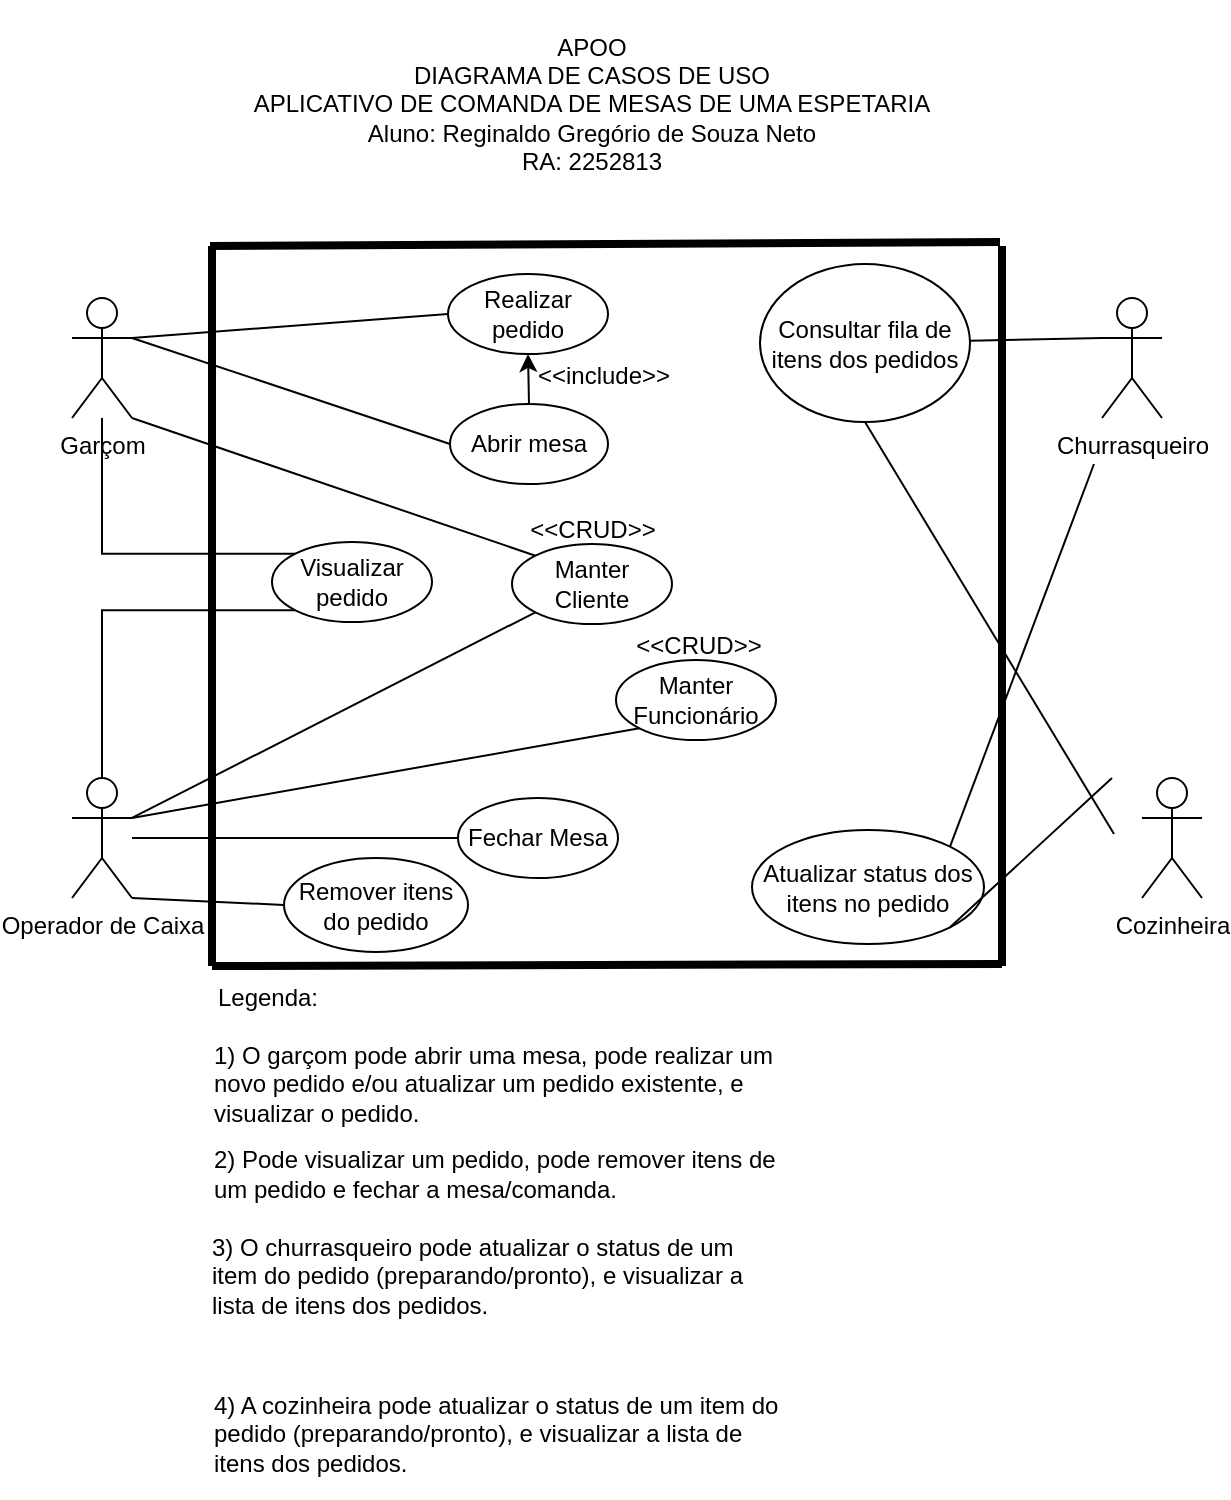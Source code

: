 <mxfile version="15.7.4" type="onedrive"><diagram id="9BY3EcTBJD_8_m3Gwz3d" name="Page-1"><mxGraphModel dx="1102" dy="614" grid="1" gridSize="1" guides="1" tooltips="1" connect="1" arrows="1" fold="1" page="1" pageScale="1" pageWidth="827" pageHeight="1169" math="0" shadow="0"><root><mxCell id="0"/><mxCell id="1" parent="0"/><mxCell id="s1MsN7XayoQl7w2DVzAY-1" value="Garçom" style="shape=umlActor;verticalLabelPosition=bottom;verticalAlign=top;html=1;outlineConnect=0;" parent="1" vertex="1"><mxGeometry x="80" y="250" width="30" height="60" as="geometry"/></mxCell><mxCell id="s1MsN7XayoQl7w2DVzAY-2" value="Operador de Caixa" style="shape=umlActor;verticalLabelPosition=bottom;verticalAlign=top;html=1;outlineConnect=0;" parent="1" vertex="1"><mxGeometry x="80" y="490" width="30" height="60" as="geometry"/></mxCell><mxCell id="s1MsN7XayoQl7w2DVzAY-3" value="Churrasqueiro" style="shape=umlActor;verticalLabelPosition=bottom;verticalAlign=top;html=1;outlineConnect=0;" parent="1" vertex="1"><mxGeometry x="595" y="250" width="30" height="60" as="geometry"/></mxCell><mxCell id="s1MsN7XayoQl7w2DVzAY-4" value="Cozinheira" style="shape=umlActor;verticalLabelPosition=bottom;verticalAlign=top;html=1;outlineConnect=0;" parent="1" vertex="1"><mxGeometry x="615" y="490" width="30" height="60" as="geometry"/></mxCell><mxCell id="s1MsN7XayoQl7w2DVzAY-6" value="" style="endArrow=none;html=1;rounded=0;strokeWidth=4;" parent="1" edge="1"><mxGeometry width="50" height="50" relative="1" as="geometry"><mxPoint x="150" y="584" as="sourcePoint"/><mxPoint x="150" y="224" as="targetPoint"/></mxGeometry></mxCell><mxCell id="s1MsN7XayoQl7w2DVzAY-10" value="" style="endArrow=none;html=1;rounded=0;strokeWidth=4;" parent="1" edge="1"><mxGeometry width="50" height="50" relative="1" as="geometry"><mxPoint x="545" y="584" as="sourcePoint"/><mxPoint x="545" y="224" as="targetPoint"/></mxGeometry></mxCell><mxCell id="s1MsN7XayoQl7w2DVzAY-11" value="" style="endArrow=none;html=1;rounded=0;strokeWidth=4;" parent="1" edge="1"><mxGeometry width="50" height="50" relative="1" as="geometry"><mxPoint x="150" y="584" as="sourcePoint"/><mxPoint x="545" y="583" as="targetPoint"/></mxGeometry></mxCell><mxCell id="s1MsN7XayoQl7w2DVzAY-30" style="edgeStyle=orthogonalEdgeStyle;rounded=0;orthogonalLoop=1;jettySize=auto;html=1;exitX=0;exitY=0.5;exitDx=0;exitDy=0;endArrow=none;endFill=0;" parent="1" source="s1MsN7XayoQl7w2DVzAY-12" target="s1MsN7XayoQl7w2DVzAY-2" edge="1"><mxGeometry relative="1" as="geometry"/></mxCell><mxCell id="s1MsN7XayoQl7w2DVzAY-12" value="Fechar Mesa" style="ellipse;whiteSpace=wrap;html=1;" parent="1" vertex="1"><mxGeometry x="273" y="500" width="80" height="40" as="geometry"/></mxCell><mxCell id="s1MsN7XayoQl7w2DVzAY-25" style="edgeStyle=orthogonalEdgeStyle;rounded=0;orthogonalLoop=1;jettySize=auto;html=1;exitX=0;exitY=0;exitDx=0;exitDy=0;endArrow=none;endFill=0;" parent="1" source="s1MsN7XayoQl7w2DVzAY-14" target="s1MsN7XayoQl7w2DVzAY-1" edge="1"><mxGeometry relative="1" as="geometry"/></mxCell><mxCell id="s1MsN7XayoQl7w2DVzAY-29" style="edgeStyle=orthogonalEdgeStyle;rounded=0;orthogonalLoop=1;jettySize=auto;html=1;exitX=0;exitY=1;exitDx=0;exitDy=0;entryX=0.5;entryY=0;entryDx=0;entryDy=0;entryPerimeter=0;endArrow=none;endFill=0;" parent="1" source="s1MsN7XayoQl7w2DVzAY-14" target="s1MsN7XayoQl7w2DVzAY-2" edge="1"><mxGeometry relative="1" as="geometry"/></mxCell><mxCell id="s1MsN7XayoQl7w2DVzAY-14" value="Visualizar pedido" style="ellipse;whiteSpace=wrap;html=1;" parent="1" vertex="1"><mxGeometry x="180" y="372" width="80" height="40" as="geometry"/></mxCell><mxCell id="s1MsN7XayoQl7w2DVzAY-15" value="Realizar pedido" style="ellipse;whiteSpace=wrap;html=1;" parent="1" vertex="1"><mxGeometry x="268" y="238" width="80" height="40" as="geometry"/></mxCell><mxCell id="s1MsN7XayoQl7w2DVzAY-31" value="Abrir mesa" style="ellipse;whiteSpace=wrap;html=1;" parent="1" vertex="1"><mxGeometry x="269" y="303" width="79" height="40" as="geometry"/></mxCell><mxCell id="s1MsN7XayoQl7w2DVzAY-33" value="Atualizar status dos itens no pedido" style="ellipse;whiteSpace=wrap;html=1;" parent="1" vertex="1"><mxGeometry x="420" y="516" width="116" height="57" as="geometry"/></mxCell><mxCell id="s1MsN7XayoQl7w2DVzAY-40" value="" style="endArrow=none;html=1;rounded=0;strokeWidth=1;entryX=0.5;entryY=1;entryDx=0;entryDy=0;" parent="1" target="FoxUNJjFNLvl4Ryhwb4Q-4" edge="1"><mxGeometry width="50" height="50" relative="1" as="geometry"><mxPoint x="601" y="518" as="sourcePoint"/><mxPoint x="453" y="447" as="targetPoint"/></mxGeometry></mxCell><mxCell id="s1MsN7XayoQl7w2DVzAY-41" value="" style="endArrow=none;html=1;rounded=0;strokeWidth=1;exitX=1;exitY=0;exitDx=0;exitDy=0;" parent="1" source="s1MsN7XayoQl7w2DVzAY-33" edge="1"><mxGeometry width="50" height="50" relative="1" as="geometry"><mxPoint x="551" y="420" as="sourcePoint"/><mxPoint x="591" y="333" as="targetPoint"/></mxGeometry></mxCell><mxCell id="s1MsN7XayoQl7w2DVzAY-42" value="" style="endArrow=none;html=1;rounded=0;strokeWidth=1;exitX=1;exitY=1;exitDx=0;exitDy=0;" parent="1" source="s1MsN7XayoQl7w2DVzAY-33" edge="1"><mxGeometry width="50" height="50" relative="1" as="geometry"><mxPoint x="598" y="449" as="sourcePoint"/><mxPoint x="600" y="490" as="targetPoint"/></mxGeometry></mxCell><mxCell id="s1MsN7XayoQl7w2DVzAY-43" value="" style="endArrow=classic;html=1;rounded=0;strokeWidth=1;exitX=0.5;exitY=0;exitDx=0;exitDy=0;entryX=0.5;entryY=1;entryDx=0;entryDy=0;" parent="1" source="s1MsN7XayoQl7w2DVzAY-31" target="s1MsN7XayoQl7w2DVzAY-15" edge="1"><mxGeometry width="50" height="50" relative="1" as="geometry"><mxPoint x="309" y="372" as="sourcePoint"/><mxPoint x="359" y="322" as="targetPoint"/></mxGeometry></mxCell><mxCell id="s1MsN7XayoQl7w2DVzAY-44" value="Remover itens do pedido" style="ellipse;whiteSpace=wrap;html=1;" parent="1" vertex="1"><mxGeometry x="186" y="530" width="92" height="47" as="geometry"/></mxCell><mxCell id="s1MsN7XayoQl7w2DVzAY-45" value="" style="endArrow=none;html=1;rounded=0;strokeWidth=1;entryX=0;entryY=0.5;entryDx=0;entryDy=0;exitX=1;exitY=1;exitDx=0;exitDy=0;exitPerimeter=0;" parent="1" source="s1MsN7XayoQl7w2DVzAY-2" target="s1MsN7XayoQl7w2DVzAY-44" edge="1"><mxGeometry width="50" height="50" relative="1" as="geometry"><mxPoint x="113" y="503" as="sourcePoint"/><mxPoint x="163" y="453" as="targetPoint"/></mxGeometry></mxCell><mxCell id="s1MsN7XayoQl7w2DVzAY-48" value="APOO&lt;br&gt;DIAGRAMA DE CASOS DE USO&lt;br&gt;APLICATIVO DE COMANDA DE MESAS DE UMA ESPETARIA&lt;br&gt;Aluno: Reginaldo Gregório de Souza Neto&lt;br&gt;RA: 2252813" style="text;html=1;strokeColor=none;fillColor=none;align=center;verticalAlign=middle;whiteSpace=wrap;rounded=0;" parent="1" vertex="1"><mxGeometry x="100" y="101" width="480" height="104" as="geometry"/></mxCell><mxCell id="s1MsN7XayoQl7w2DVzAY-50" value="Legenda:&lt;br&gt;" style="text;html=1;strokeColor=none;fillColor=none;align=center;verticalAlign=middle;whiteSpace=wrap;rounded=0;" parent="1" vertex="1"><mxGeometry x="148" y="585" width="60" height="30" as="geometry"/></mxCell><mxCell id="s1MsN7XayoQl7w2DVzAY-51" value="1) O garçom pode abrir uma mesa, pode realizar um novo pedido e/ou atualizar um pedido existente, e visualizar o pedido.&amp;nbsp;" style="text;html=1;strokeColor=none;fillColor=none;align=left;verticalAlign=middle;whiteSpace=wrap;rounded=0;fontStyle=0" parent="1" vertex="1"><mxGeometry x="149" y="610" width="285" height="65" as="geometry"/></mxCell><mxCell id="s1MsN7XayoQl7w2DVzAY-52" value="2) Pode visualizar um pedido, pode remover itens de um pedido e fechar a mesa/comanda." style="text;html=1;strokeColor=none;fillColor=none;align=left;verticalAlign=middle;whiteSpace=wrap;rounded=0;fontStyle=0" parent="1" vertex="1"><mxGeometry x="149" y="655" width="285" height="65" as="geometry"/></mxCell><mxCell id="s1MsN7XayoQl7w2DVzAY-53" value="" style="endArrow=none;html=1;rounded=0;strokeWidth=4;" parent="1" edge="1"><mxGeometry width="50" height="50" relative="1" as="geometry"><mxPoint x="149" y="224" as="sourcePoint"/><mxPoint x="544" y="222" as="targetPoint"/></mxGeometry></mxCell><mxCell id="s1MsN7XayoQl7w2DVzAY-55" value="3) O churrasqueiro pode atualizar o status de um item do pedido (preparando/pronto), e visualizar a lista de itens dos pedidos." style="text;html=1;strokeColor=none;fillColor=none;align=left;verticalAlign=middle;whiteSpace=wrap;rounded=0;fontStyle=0" parent="1" vertex="1"><mxGeometry x="148" y="706" width="285" height="65" as="geometry"/></mxCell><mxCell id="FoxUNJjFNLvl4Ryhwb4Q-3" value="&amp;lt;&amp;lt;include&amp;gt;&amp;gt;" style="text;html=1;strokeColor=none;fillColor=none;align=center;verticalAlign=middle;whiteSpace=wrap;rounded=0;" parent="1" vertex="1"><mxGeometry x="316" y="274" width="60" height="30" as="geometry"/></mxCell><mxCell id="FoxUNJjFNLvl4Ryhwb4Q-4" value="Consultar fila de itens dos pedidos" style="ellipse;whiteSpace=wrap;html=1;" parent="1" vertex="1"><mxGeometry x="424" y="233" width="105" height="79" as="geometry"/></mxCell><mxCell id="FoxUNJjFNLvl4Ryhwb4Q-6" value="" style="endArrow=none;html=1;rounded=0;entryX=0;entryY=0.333;entryDx=0;entryDy=0;entryPerimeter=0;" parent="1" source="FoxUNJjFNLvl4Ryhwb4Q-4" target="s1MsN7XayoQl7w2DVzAY-3" edge="1"><mxGeometry width="50" height="50" relative="1" as="geometry"><mxPoint x="482" y="328" as="sourcePoint"/><mxPoint x="532" y="278" as="targetPoint"/></mxGeometry></mxCell><mxCell id="FoxUNJjFNLvl4Ryhwb4Q-9" value="4) A cozinheira pode atualizar o status de um item do pedido (preparando/pronto), e visualizar a lista de itens dos pedidos." style="text;html=1;strokeColor=none;fillColor=none;align=left;verticalAlign=middle;whiteSpace=wrap;rounded=0;fontStyle=0" parent="1" vertex="1"><mxGeometry x="149" y="785" width="285" height="65" as="geometry"/></mxCell><mxCell id="BAd4bnOpxfY7wHA7fZqz-1" value="Manter Cliente" style="ellipse;whiteSpace=wrap;html=1;" parent="1" vertex="1"><mxGeometry x="300" y="373" width="80" height="40" as="geometry"/></mxCell><mxCell id="BAd4bnOpxfY7wHA7fZqz-2" value="Manter Funcionário" style="ellipse;whiteSpace=wrap;html=1;" parent="1" vertex="1"><mxGeometry x="352" y="431" width="80" height="40" as="geometry"/></mxCell><mxCell id="BAd4bnOpxfY7wHA7fZqz-3" value="" style="endArrow=none;html=1;rounded=0;entryX=0;entryY=1;entryDx=0;entryDy=0;exitX=1;exitY=0.333;exitDx=0;exitDy=0;exitPerimeter=0;" parent="1" source="s1MsN7XayoQl7w2DVzAY-2" target="BAd4bnOpxfY7wHA7fZqz-2" edge="1"><mxGeometry width="50" height="50" relative="1" as="geometry"><mxPoint x="294" y="508" as="sourcePoint"/><mxPoint x="344" y="458" as="targetPoint"/></mxGeometry></mxCell><mxCell id="BAd4bnOpxfY7wHA7fZqz-4" value="" style="endArrow=none;html=1;rounded=0;exitX=1;exitY=0.333;exitDx=0;exitDy=0;exitPerimeter=0;entryX=0;entryY=1;entryDx=0;entryDy=0;" parent="1" source="s1MsN7XayoQl7w2DVzAY-2" target="BAd4bnOpxfY7wHA7fZqz-1" edge="1"><mxGeometry width="50" height="50" relative="1" as="geometry"><mxPoint x="202" y="473" as="sourcePoint"/><mxPoint x="252" y="423" as="targetPoint"/></mxGeometry></mxCell><mxCell id="BAd4bnOpxfY7wHA7fZqz-5" value="" style="endArrow=none;html=1;rounded=0;exitX=1;exitY=1;exitDx=0;exitDy=0;exitPerimeter=0;entryX=0;entryY=0;entryDx=0;entryDy=0;" parent="1" source="s1MsN7XayoQl7w2DVzAY-1" target="BAd4bnOpxfY7wHA7fZqz-1" edge="1"><mxGeometry width="50" height="50" relative="1" as="geometry"><mxPoint x="232" y="401" as="sourcePoint"/><mxPoint x="282" y="351" as="targetPoint"/></mxGeometry></mxCell><mxCell id="BAd4bnOpxfY7wHA7fZqz-7" value="" style="endArrow=none;html=1;rounded=0;exitX=1;exitY=0.333;exitDx=0;exitDy=0;exitPerimeter=0;entryX=0;entryY=0.5;entryDx=0;entryDy=0;" parent="1" source="s1MsN7XayoQl7w2DVzAY-1" target="s1MsN7XayoQl7w2DVzAY-31" edge="1"><mxGeometry width="50" height="50" relative="1" as="geometry"><mxPoint x="190" y="327" as="sourcePoint"/><mxPoint x="240" y="277" as="targetPoint"/></mxGeometry></mxCell><mxCell id="BAd4bnOpxfY7wHA7fZqz-8" value="" style="endArrow=none;html=1;rounded=0;exitX=1;exitY=0.333;exitDx=0;exitDy=0;exitPerimeter=0;entryX=0;entryY=0.5;entryDx=0;entryDy=0;" parent="1" source="s1MsN7XayoQl7w2DVzAY-1" target="s1MsN7XayoQl7w2DVzAY-15" edge="1"><mxGeometry width="50" height="50" relative="1" as="geometry"><mxPoint x="175" y="310" as="sourcePoint"/><mxPoint x="225" y="260" as="targetPoint"/></mxGeometry></mxCell><mxCell id="BAd4bnOpxfY7wHA7fZqz-9" value="&amp;lt;&amp;lt;CRUD&amp;gt;&amp;gt;" style="text;html=1;align=center;verticalAlign=middle;resizable=0;points=[];autosize=1;strokeColor=none;fillColor=none;" parent="1" vertex="1"><mxGeometry x="303" y="356" width="74" height="19" as="geometry"/></mxCell><mxCell id="BAd4bnOpxfY7wHA7fZqz-10" value="&amp;lt;&amp;lt;CRUD&amp;gt;&amp;gt;" style="text;html=1;align=center;verticalAlign=middle;resizable=0;points=[];autosize=1;strokeColor=none;fillColor=none;" parent="1" vertex="1"><mxGeometry x="356" y="414" width="74" height="19" as="geometry"/></mxCell></root></mxGraphModel></diagram></mxfile>